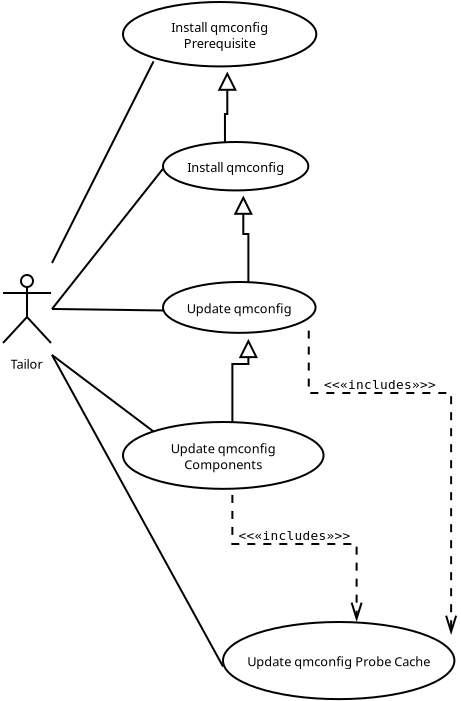 <?xml version="1.0"?>
<diagram xmlns:dia="http://www.lysator.liu.se/~alla/dia/">
  <diagramdata>
    <attribute name="background">
      <color val="#ffffff"/>
    </attribute>
    <attribute name="paper">
      <composite type="paper">
        <attribute name="name">
          <string>#Letter#</string>
        </attribute>
        <attribute name="tmargin">
          <real val="2.54"/>
        </attribute>
        <attribute name="bmargin">
          <real val="2.54"/>
        </attribute>
        <attribute name="lmargin">
          <real val="2.54"/>
        </attribute>
        <attribute name="rmargin">
          <real val="2.54"/>
        </attribute>
        <attribute name="is_portrait">
          <boolean val="true"/>
        </attribute>
        <attribute name="scaling">
          <real val="1"/>
        </attribute>
        <attribute name="fitto">
          <boolean val="false"/>
        </attribute>
      </composite>
    </attribute>
    <attribute name="grid">
      <composite type="grid">
        <attribute name="width_x">
          <real val="1"/>
        </attribute>
        <attribute name="width_y">
          <real val="1"/>
        </attribute>
        <attribute name="visible_x">
          <int val="1"/>
        </attribute>
        <attribute name="visible_y">
          <int val="1"/>
        </attribute>
      </composite>
    </attribute>
    <attribute name="guides">
      <composite type="guides">
        <attribute name="hguides"/>
        <attribute name="vguides"/>
      </composite>
    </attribute>
  </diagramdata>
  <layer name="Background" visible="true">
    <object type="UML - Actor" version="0" id="O0">
      <attribute name="obj_pos">
        <point val="2.2,17.35"/>
      </attribute>
      <attribute name="obj_bb">
        <rectangle val="0.95,15.05;3.45,20.61"/>
      </attribute>
      <attribute name="elem_corner">
        <point val="0.95,15.05"/>
      </attribute>
      <attribute name="elem_width">
        <real val="2.5"/>
      </attribute>
      <attribute name="elem_height">
        <real val="4.6"/>
      </attribute>
      <attribute name="text">
        <composite type="text">
          <attribute name="string">
            <string>#Tailor#</string>
          </attribute>
          <attribute name="font">
            <font name="Helvetica"/>
          </attribute>
          <attribute name="height">
            <real val="0.8"/>
          </attribute>
          <attribute name="pos">
            <point val="2.2,20.45"/>
          </attribute>
          <attribute name="color">
            <color val="#000000"/>
          </attribute>
          <attribute name="alignment">
            <enum val="1"/>
          </attribute>
        </composite>
      </attribute>
    </object>
    <object type="Standard - Line" version="0" id="O1">
      <attribute name="obj_pos">
        <point val="3.45,15.05"/>
      </attribute>
      <attribute name="obj_bb">
        <rectangle val="3.4,4.917;8.577,15.1"/>
      </attribute>
      <attribute name="conn_endpoints">
        <point val="3.45,15.05"/>
        <point val="8.527,4.967"/>
      </attribute>
      <attribute name="numcp">
        <int val="1"/>
      </attribute>
      <connections>
        <connection handle="0" to="O0" connection="2"/>
        <connection handle="1" to="O9" connection="5"/>
      </connections>
    </object>
    <object type="Standard - Line" version="0" id="O2">
      <attribute name="obj_pos">
        <point val="3.45,17.35"/>
      </attribute>
      <attribute name="obj_bb">
        <rectangle val="3.4,10.288;9.05,17.4"/>
      </attribute>
      <attribute name="conn_endpoints">
        <point val="3.45,17.35"/>
        <point val="9,10.338"/>
      </attribute>
      <attribute name="numcp">
        <int val="1"/>
      </attribute>
      <connections>
        <connection handle="0" to="O0" connection="4"/>
        <connection handle="1" to="O11" connection="3"/>
      </connections>
    </object>
    <object type="Standard - Line" version="0" id="O3">
      <attribute name="obj_pos">
        <point val="3.45,17.35"/>
      </attribute>
      <attribute name="obj_bb">
        <rectangle val="3.4,17.3;9.05,17.473"/>
      </attribute>
      <attribute name="conn_endpoints">
        <point val="3.45,17.35"/>
        <point val="9,17.423"/>
      </attribute>
      <attribute name="numcp">
        <int val="1"/>
      </attribute>
      <connections>
        <connection handle="0" to="O0" connection="4"/>
        <connection handle="1" to="O14" connection="3"/>
      </connections>
    </object>
    <object type="Standard - Line" version="0" id="O4">
      <attribute name="obj_pos">
        <point val="3.45,19.65"/>
      </attribute>
      <attribute name="obj_bb">
        <rectangle val="3.4,19.6;8.652,23.584"/>
      </attribute>
      <attribute name="conn_endpoints">
        <point val="3.45,19.65"/>
        <point val="8.602,23.534"/>
      </attribute>
      <attribute name="numcp">
        <int val="1"/>
      </attribute>
      <connections>
        <connection handle="0" to="O0" connection="7"/>
        <connection handle="1" to="O13" connection="0"/>
      </connections>
    </object>
    <object type="UML - Usecase" version="0" id="O5">
      <attribute name="obj_pos">
        <point val="12,33"/>
      </attribute>
      <attribute name="obj_bb">
        <rectangle val="12,33;25.363,37.454"/>
      </attribute>
      <attribute name="elem_corner">
        <point val="12,33"/>
      </attribute>
      <attribute name="elem_width">
        <real val="13.363"/>
      </attribute>
      <attribute name="elem_height">
        <real val="4.454"/>
      </attribute>
      <attribute name="text">
        <composite type="text">
          <attribute name="string">
            <string>#Update qmconfig Probe Cache#</string>
          </attribute>
          <attribute name="font">
            <font name="Helvetica"/>
          </attribute>
          <attribute name="height">
            <real val="0.8"/>
          </attribute>
          <attribute name="pos">
            <point val="18.681,35.467"/>
          </attribute>
          <attribute name="color">
            <color val="#000000"/>
          </attribute>
          <attribute name="alignment">
            <enum val="1"/>
          </attribute>
        </composite>
      </attribute>
      <attribute name="textout">
        <boolean val="false"/>
      </attribute>
      <attribute name="collaboration">
        <boolean val="false"/>
      </attribute>
    </object>
    <object type="Standard - Line" version="0" id="O6">
      <attribute name="obj_pos">
        <point val="3.45,19.65"/>
      </attribute>
      <attribute name="obj_bb">
        <rectangle val="3.4,19.6;12.05,35.277"/>
      </attribute>
      <attribute name="conn_endpoints">
        <point val="3.45,19.65"/>
        <point val="12,35.227"/>
      </attribute>
      <attribute name="numcp">
        <int val="1"/>
      </attribute>
      <connections>
        <connection handle="0" to="O0" connection="7"/>
        <connection handle="1" to="O5" connection="3"/>
      </connections>
    </object>
    <object type="UML - Dependency" version="0" id="O7">
      <attribute name="obj_pos">
        <point val="12.469,26.646"/>
      </attribute>
      <attribute name="obj_bb">
        <rectangle val="11.619,25.796;19.531,33.85"/>
      </attribute>
      <attribute name="orth_points">
        <point val="12.469,26.646"/>
        <point val="12.469,29.1"/>
        <point val="18.681,29.1"/>
        <point val="18.681,33"/>
      </attribute>
      <attribute name="orth_orient">
        <enum val="1"/>
        <enum val="0"/>
        <enum val="1"/>
      </attribute>
      <attribute name="draw_arrow">
        <boolean val="true"/>
      </attribute>
      <attribute name="name">
        <string/>
      </attribute>
      <attribute name="stereotype">
        <string>#&#171;includes&#187;#</string>
      </attribute>
      <connections>
        <connection handle="0" to="O13" connection="6"/>
        <connection handle="1" to="O5" connection="1"/>
      </connections>
    </object>
    <object type="UML - Dependency" version="0" id="O8">
      <attribute name="obj_pos">
        <point val="16.288,18.429"/>
      </attribute>
      <attribute name="obj_bb">
        <rectangle val="15.438,17.579;24.256,34.502"/>
      </attribute>
      <attribute name="orth_points">
        <point val="16.288,18.429"/>
        <point val="16.288,21.55"/>
        <point val="23.406,21.55"/>
        <point val="23.406,33.652"/>
      </attribute>
      <attribute name="orth_orient">
        <enum val="1"/>
        <enum val="0"/>
        <enum val="1"/>
      </attribute>
      <attribute name="draw_arrow">
        <boolean val="true"/>
      </attribute>
      <attribute name="name">
        <string/>
      </attribute>
      <attribute name="stereotype">
        <string>#&#171;includes&#187;#</string>
      </attribute>
      <connections>
        <connection handle="0" to="O14" connection="7"/>
        <connection handle="1" to="O5" connection="2"/>
      </connections>
    </object>
    <object type="UML - Usecase" version="0" id="O9">
      <attribute name="obj_pos">
        <point val="7,2"/>
      </attribute>
      <attribute name="obj_bb">
        <rectangle val="7,2;17.43,5.477"/>
      </attribute>
      <attribute name="elem_corner">
        <point val="7,2"/>
      </attribute>
      <attribute name="elem_width">
        <real val="10.43"/>
      </attribute>
      <attribute name="elem_height">
        <real val="3.477"/>
      </attribute>
      <attribute name="text">
        <composite type="text">
          <attribute name="string">
            <string>#Install qmconfig
Prerequisite#</string>
          </attribute>
          <attribute name="font">
            <font name="Helvetica"/>
          </attribute>
          <attribute name="height">
            <real val="0.8"/>
          </attribute>
          <attribute name="pos">
            <point val="12.215,3.578"/>
          </attribute>
          <attribute name="color">
            <color val="#000000"/>
          </attribute>
          <attribute name="alignment">
            <enum val="1"/>
          </attribute>
        </composite>
      </attribute>
      <attribute name="textout">
        <boolean val="false"/>
      </attribute>
      <attribute name="collaboration">
        <boolean val="false"/>
      </attribute>
    </object>
    <object type="UML - Generalization" version="0" id="O10">
      <attribute name="obj_pos">
        <point val="12.215,5.477"/>
      </attribute>
      <attribute name="obj_bb">
        <rectangle val="11.248,4.627;13.065,10.95"/>
      </attribute>
      <attribute name="orth_points">
        <point val="12.215,5.477"/>
        <point val="12.215,7.6"/>
        <point val="12.098,7.6"/>
        <point val="12.098,10.1"/>
      </attribute>
      <attribute name="orth_orient">
        <enum val="1"/>
        <enum val="0"/>
        <enum val="1"/>
      </attribute>
      <attribute name="name">
        <string/>
      </attribute>
      <attribute name="stereotype">
        <string/>
      </attribute>
      <connections>
        <connection handle="0" to="O9" connection="6"/>
      </connections>
    </object>
    <object type="UML - Usecase" version="0" id="O11">
      <attribute name="obj_pos">
        <point val="9,9"/>
      </attribute>
      <attribute name="obj_bb">
        <rectangle val="9,9;17.03,11.677"/>
      </attribute>
      <attribute name="elem_corner">
        <point val="9,9"/>
      </attribute>
      <attribute name="elem_width">
        <real val="8.03"/>
      </attribute>
      <attribute name="elem_height">
        <real val="2.677"/>
      </attribute>
      <attribute name="text">
        <composite type="text">
          <attribute name="string">
            <string>#Install qmconfig#</string>
          </attribute>
          <attribute name="font">
            <font name="Helvetica"/>
          </attribute>
          <attribute name="height">
            <real val="0.8"/>
          </attribute>
          <attribute name="pos">
            <point val="13.015,10.578"/>
          </attribute>
          <attribute name="color">
            <color val="#000000"/>
          </attribute>
          <attribute name="alignment">
            <enum val="1"/>
          </attribute>
        </composite>
      </attribute>
      <attribute name="textout">
        <boolean val="false"/>
      </attribute>
      <attribute name="collaboration">
        <boolean val="false"/>
      </attribute>
    </object>
    <object type="UML - Generalization" version="0" id="O12">
      <attribute name="obj_pos">
        <point val="13.015,11.677"/>
      </attribute>
      <attribute name="obj_bb">
        <rectangle val="12.165,10.827;14.119,16.85"/>
      </attribute>
      <attribute name="orth_points">
        <point val="13.015,11.677"/>
        <point val="13.015,13.6"/>
        <point val="13.269,13.6"/>
        <point val="13.269,16"/>
      </attribute>
      <attribute name="orth_orient">
        <enum val="1"/>
        <enum val="0"/>
        <enum val="1"/>
      </attribute>
      <attribute name="name">
        <string/>
      </attribute>
      <attribute name="stereotype">
        <string/>
      </attribute>
      <connections>
        <connection handle="0" to="O11" connection="6"/>
        <connection handle="1" to="O14" connection="1"/>
      </connections>
    </object>
    <object type="UML - Usecase" version="0" id="O13">
      <attribute name="obj_pos">
        <point val="7,23"/>
      </attribute>
      <attribute name="obj_bb">
        <rectangle val="7,23;17.939,26.646"/>
      </attribute>
      <attribute name="elem_corner">
        <point val="7,23"/>
      </attribute>
      <attribute name="elem_width">
        <real val="10.939"/>
      </attribute>
      <attribute name="elem_height">
        <real val="3.646"/>
      </attribute>
      <attribute name="text">
        <composite type="text">
          <attribute name="string">
            <string>#Update qmconfig
Components#</string>
          </attribute>
          <attribute name="font">
            <font name="Helvetica"/>
          </attribute>
          <attribute name="height">
            <real val="0.8"/>
          </attribute>
          <attribute name="pos">
            <point val="12.469,24.663"/>
          </attribute>
          <attribute name="color">
            <color val="#000000"/>
          </attribute>
          <attribute name="alignment">
            <enum val="1"/>
          </attribute>
        </composite>
      </attribute>
      <attribute name="textout">
        <boolean val="false"/>
      </attribute>
      <attribute name="collaboration">
        <boolean val="false"/>
      </attribute>
    </object>
    <object type="UML - Usecase" version="0" id="O14">
      <attribute name="obj_pos">
        <point val="9,16"/>
      </attribute>
      <attribute name="obj_bb">
        <rectangle val="9,16;17.539,18.846"/>
      </attribute>
      <attribute name="elem_corner">
        <point val="9,16"/>
      </attribute>
      <attribute name="elem_width">
        <real val="8.539"/>
      </attribute>
      <attribute name="elem_height">
        <real val="2.846"/>
      </attribute>
      <attribute name="text">
        <composite type="text">
          <attribute name="string">
            <string>#Update qmconfig#</string>
          </attribute>
          <attribute name="font">
            <font name="Helvetica"/>
          </attribute>
          <attribute name="height">
            <real val="0.8"/>
          </attribute>
          <attribute name="pos">
            <point val="13.269,17.663"/>
          </attribute>
          <attribute name="color">
            <color val="#000000"/>
          </attribute>
          <attribute name="alignment">
            <enum val="1"/>
          </attribute>
        </composite>
      </attribute>
      <attribute name="textout">
        <boolean val="false"/>
      </attribute>
      <attribute name="collaboration">
        <boolean val="false"/>
      </attribute>
    </object>
    <object type="UML - Generalization" version="0" id="O15">
      <attribute name="obj_pos">
        <point val="13.269,18.846"/>
      </attribute>
      <attribute name="obj_bb">
        <rectangle val="11.619,17.996;14.119,23.85"/>
      </attribute>
      <attribute name="orth_points">
        <point val="13.269,18.846"/>
        <point val="13.269,20.1"/>
        <point val="12.469,20.1"/>
        <point val="12.469,23"/>
      </attribute>
      <attribute name="orth_orient">
        <enum val="1"/>
        <enum val="0"/>
        <enum val="1"/>
      </attribute>
      <attribute name="name">
        <string/>
      </attribute>
      <attribute name="stereotype">
        <string/>
      </attribute>
      <connections>
        <connection handle="0" to="O14" connection="6"/>
        <connection handle="1" to="O13" connection="1"/>
      </connections>
    </object>
  </layer>
</diagram>
